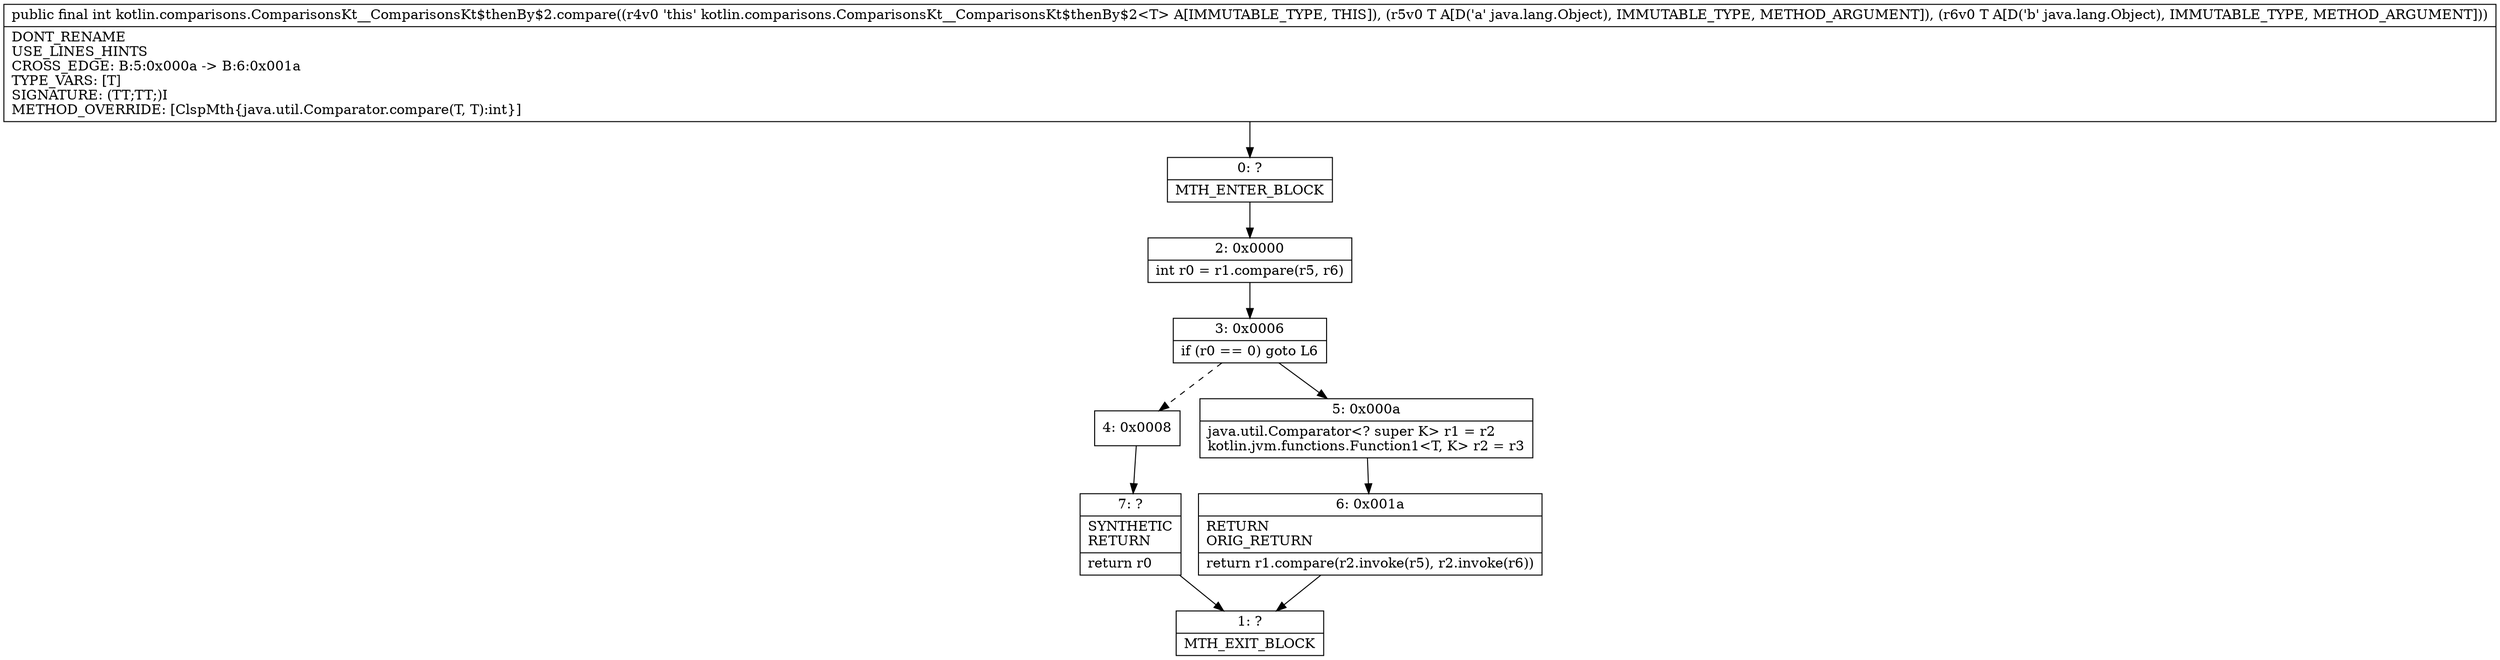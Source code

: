 digraph "CFG forkotlin.comparisons.ComparisonsKt__ComparisonsKt$thenBy$2.compare(Ljava\/lang\/Object;Ljava\/lang\/Object;)I" {
Node_0 [shape=record,label="{0\:\ ?|MTH_ENTER_BLOCK\l}"];
Node_2 [shape=record,label="{2\:\ 0x0000|int r0 = r1.compare(r5, r6)\l}"];
Node_3 [shape=record,label="{3\:\ 0x0006|if (r0 == 0) goto L6\l}"];
Node_4 [shape=record,label="{4\:\ 0x0008}"];
Node_7 [shape=record,label="{7\:\ ?|SYNTHETIC\lRETURN\l|return r0\l}"];
Node_1 [shape=record,label="{1\:\ ?|MTH_EXIT_BLOCK\l}"];
Node_5 [shape=record,label="{5\:\ 0x000a|java.util.Comparator\<? super K\> r1 = r2\lkotlin.jvm.functions.Function1\<T, K\> r2 = r3\l}"];
Node_6 [shape=record,label="{6\:\ 0x001a|RETURN\lORIG_RETURN\l|return r1.compare(r2.invoke(r5), r2.invoke(r6))\l}"];
MethodNode[shape=record,label="{public final int kotlin.comparisons.ComparisonsKt__ComparisonsKt$thenBy$2.compare((r4v0 'this' kotlin.comparisons.ComparisonsKt__ComparisonsKt$thenBy$2\<T\> A[IMMUTABLE_TYPE, THIS]), (r5v0 T A[D('a' java.lang.Object), IMMUTABLE_TYPE, METHOD_ARGUMENT]), (r6v0 T A[D('b' java.lang.Object), IMMUTABLE_TYPE, METHOD_ARGUMENT]))  | DONT_RENAME\lUSE_LINES_HINTS\lCROSS_EDGE: B:5:0x000a \-\> B:6:0x001a\lTYPE_VARS: [T]\lSIGNATURE: (TT;TT;)I\lMETHOD_OVERRIDE: [ClspMth\{java.util.Comparator.compare(T, T):int\}]\l}"];
MethodNode -> Node_0;Node_0 -> Node_2;
Node_2 -> Node_3;
Node_3 -> Node_4[style=dashed];
Node_3 -> Node_5;
Node_4 -> Node_7;
Node_7 -> Node_1;
Node_5 -> Node_6;
Node_6 -> Node_1;
}

